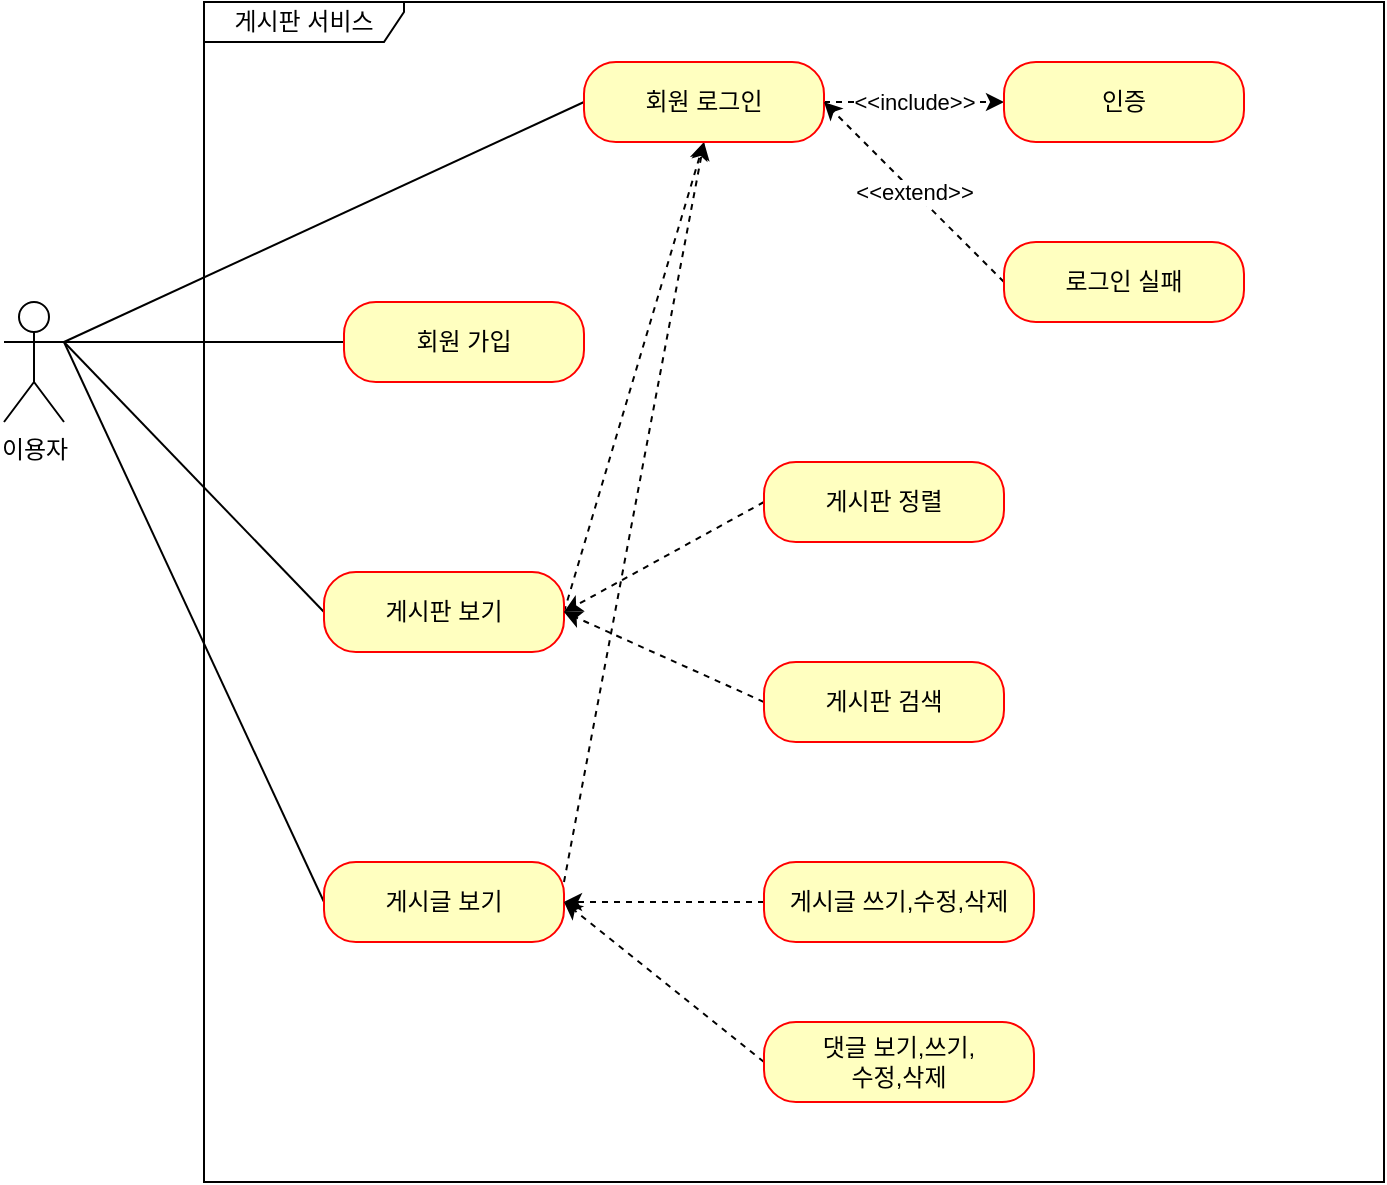 <mxfile version="20.8.23" type="github">
  <diagram name="페이지-1" id="msyBREApRk5ewarSgFPn">
    <mxGraphModel dx="2074" dy="1162" grid="1" gridSize="10" guides="1" tooltips="1" connect="1" arrows="1" fold="1" page="1" pageScale="1" pageWidth="827" pageHeight="1169" math="0" shadow="0">
      <root>
        <mxCell id="0" />
        <mxCell id="1" parent="0" />
        <mxCell id="K_idk3_DBZk5D8gX7ZlE-1" value="이용자" style="shape=umlActor;verticalLabelPosition=bottom;verticalAlign=top;html=1;" vertex="1" parent="1">
          <mxGeometry x="50" y="430" width="30" height="60" as="geometry" />
        </mxCell>
        <mxCell id="K_idk3_DBZk5D8gX7ZlE-2" value="게시판 서비스" style="shape=umlFrame;whiteSpace=wrap;html=1;pointerEvents=0;width=100;height=20;" vertex="1" parent="1">
          <mxGeometry x="150" y="280" width="590" height="590" as="geometry" />
        </mxCell>
        <mxCell id="K_idk3_DBZk5D8gX7ZlE-17" style="rounded=0;orthogonalLoop=1;jettySize=auto;html=1;exitX=0;exitY=0.5;exitDx=0;exitDy=0;entryX=1;entryY=0.333;entryDx=0;entryDy=0;entryPerimeter=0;endArrow=none;endFill=0;" edge="1" parent="1" source="K_idk3_DBZk5D8gX7ZlE-3" target="K_idk3_DBZk5D8gX7ZlE-1">
          <mxGeometry relative="1" as="geometry" />
        </mxCell>
        <mxCell id="K_idk3_DBZk5D8gX7ZlE-3" value="회원 가입" style="rounded=1;whiteSpace=wrap;html=1;arcSize=40;fontColor=#000000;fillColor=#ffffc0;strokeColor=#ff0000;" vertex="1" parent="1">
          <mxGeometry x="220" y="430" width="120" height="40" as="geometry" />
        </mxCell>
        <mxCell id="K_idk3_DBZk5D8gX7ZlE-19" style="edgeStyle=none;rounded=0;orthogonalLoop=1;jettySize=auto;html=1;exitX=0;exitY=0.5;exitDx=0;exitDy=0;endArrow=none;endFill=0;" edge="1" parent="1" source="K_idk3_DBZk5D8gX7ZlE-5">
          <mxGeometry relative="1" as="geometry">
            <mxPoint x="80" y="450" as="targetPoint" />
          </mxGeometry>
        </mxCell>
        <mxCell id="K_idk3_DBZk5D8gX7ZlE-23" style="edgeStyle=none;rounded=0;orthogonalLoop=1;jettySize=auto;html=1;exitX=1;exitY=0.5;exitDx=0;exitDy=0;entryX=0.5;entryY=1;entryDx=0;entryDy=0;dashed=1;endArrow=classic;endFill=1;" edge="1" parent="1" source="K_idk3_DBZk5D8gX7ZlE-5" target="K_idk3_DBZk5D8gX7ZlE-7">
          <mxGeometry relative="1" as="geometry" />
        </mxCell>
        <mxCell id="K_idk3_DBZk5D8gX7ZlE-5" value="게시판 보기" style="rounded=1;whiteSpace=wrap;html=1;arcSize=40;fontColor=#000000;fillColor=#ffffc0;strokeColor=#ff0000;" vertex="1" parent="1">
          <mxGeometry x="210" y="565" width="120" height="40" as="geometry" />
        </mxCell>
        <mxCell id="K_idk3_DBZk5D8gX7ZlE-20" style="edgeStyle=none;rounded=0;orthogonalLoop=1;jettySize=auto;html=1;exitX=0;exitY=0.5;exitDx=0;exitDy=0;entryX=1;entryY=0.333;entryDx=0;entryDy=0;entryPerimeter=0;endArrow=none;endFill=0;" edge="1" parent="1" source="K_idk3_DBZk5D8gX7ZlE-6" target="K_idk3_DBZk5D8gX7ZlE-1">
          <mxGeometry relative="1" as="geometry" />
        </mxCell>
        <mxCell id="K_idk3_DBZk5D8gX7ZlE-24" style="edgeStyle=none;rounded=0;orthogonalLoop=1;jettySize=auto;html=1;exitX=1;exitY=0.25;exitDx=0;exitDy=0;dashed=1;endArrow=classic;endFill=1;" edge="1" parent="1" source="K_idk3_DBZk5D8gX7ZlE-6">
          <mxGeometry relative="1" as="geometry">
            <mxPoint x="400" y="350" as="targetPoint" />
          </mxGeometry>
        </mxCell>
        <mxCell id="K_idk3_DBZk5D8gX7ZlE-6" value="게시글 보기" style="rounded=1;whiteSpace=wrap;html=1;arcSize=40;fontColor=#000000;fillColor=#ffffc0;strokeColor=#ff0000;" vertex="1" parent="1">
          <mxGeometry x="210" y="710" width="120" height="40" as="geometry" />
        </mxCell>
        <mxCell id="K_idk3_DBZk5D8gX7ZlE-18" style="edgeStyle=none;rounded=0;orthogonalLoop=1;jettySize=auto;html=1;exitX=0;exitY=0.5;exitDx=0;exitDy=0;endArrow=none;endFill=0;" edge="1" parent="1" source="K_idk3_DBZk5D8gX7ZlE-7">
          <mxGeometry relative="1" as="geometry">
            <mxPoint x="80" y="450" as="targetPoint" />
          </mxGeometry>
        </mxCell>
        <mxCell id="K_idk3_DBZk5D8gX7ZlE-21" value="&amp;lt;&amp;lt;include&amp;gt;&amp;gt;" style="edgeStyle=none;rounded=0;orthogonalLoop=1;jettySize=auto;html=1;exitX=1;exitY=0.5;exitDx=0;exitDy=0;entryX=0;entryY=0.5;entryDx=0;entryDy=0;endArrow=classic;endFill=1;dashed=1;" edge="1" parent="1" source="K_idk3_DBZk5D8gX7ZlE-7" target="K_idk3_DBZk5D8gX7ZlE-8">
          <mxGeometry relative="1" as="geometry" />
        </mxCell>
        <mxCell id="K_idk3_DBZk5D8gX7ZlE-7" value="회원 로그인" style="rounded=1;whiteSpace=wrap;html=1;arcSize=40;fontColor=#000000;fillColor=#ffffc0;strokeColor=#ff0000;" vertex="1" parent="1">
          <mxGeometry x="340" y="310" width="120" height="40" as="geometry" />
        </mxCell>
        <mxCell id="K_idk3_DBZk5D8gX7ZlE-8" value="인증" style="rounded=1;whiteSpace=wrap;html=1;arcSize=40;fontColor=#000000;fillColor=#ffffc0;strokeColor=#ff0000;" vertex="1" parent="1">
          <mxGeometry x="550" y="310" width="120" height="40" as="geometry" />
        </mxCell>
        <mxCell id="K_idk3_DBZk5D8gX7ZlE-22" value="&amp;lt;&amp;lt;extend&amp;gt;&amp;gt;" style="edgeStyle=none;rounded=0;orthogonalLoop=1;jettySize=auto;html=1;exitX=0;exitY=0.5;exitDx=0;exitDy=0;endArrow=classic;endFill=1;dashed=1;" edge="1" parent="1" source="K_idk3_DBZk5D8gX7ZlE-9">
          <mxGeometry relative="1" as="geometry">
            <mxPoint x="460" y="330" as="targetPoint" />
          </mxGeometry>
        </mxCell>
        <mxCell id="K_idk3_DBZk5D8gX7ZlE-9" value="로그인 실패" style="rounded=1;whiteSpace=wrap;html=1;arcSize=40;fontColor=#000000;fillColor=#ffffc0;strokeColor=#ff0000;" vertex="1" parent="1">
          <mxGeometry x="550" y="400" width="120" height="40" as="geometry" />
        </mxCell>
        <mxCell id="K_idk3_DBZk5D8gX7ZlE-27" style="edgeStyle=none;rounded=0;orthogonalLoop=1;jettySize=auto;html=1;exitX=0;exitY=0.5;exitDx=0;exitDy=0;dashed=1;endArrow=classic;endFill=1;entryX=1;entryY=0.5;entryDx=0;entryDy=0;" edge="1" parent="1" source="K_idk3_DBZk5D8gX7ZlE-10" target="K_idk3_DBZk5D8gX7ZlE-5">
          <mxGeometry relative="1" as="geometry">
            <mxPoint x="330" y="590" as="targetPoint" />
          </mxGeometry>
        </mxCell>
        <mxCell id="K_idk3_DBZk5D8gX7ZlE-10" value="게시판 검색" style="rounded=1;whiteSpace=wrap;html=1;arcSize=40;fontColor=#000000;fillColor=#ffffc0;strokeColor=#ff0000;" vertex="1" parent="1">
          <mxGeometry x="430" y="610" width="120" height="40" as="geometry" />
        </mxCell>
        <mxCell id="K_idk3_DBZk5D8gX7ZlE-26" style="edgeStyle=none;rounded=0;orthogonalLoop=1;jettySize=auto;html=1;exitX=0;exitY=0.5;exitDx=0;exitDy=0;entryX=1;entryY=0.5;entryDx=0;entryDy=0;dashed=1;endArrow=classic;endFill=1;" edge="1" parent="1" source="K_idk3_DBZk5D8gX7ZlE-11" target="K_idk3_DBZk5D8gX7ZlE-5">
          <mxGeometry relative="1" as="geometry" />
        </mxCell>
        <mxCell id="K_idk3_DBZk5D8gX7ZlE-11" value="게시판 정렬" style="rounded=1;whiteSpace=wrap;html=1;arcSize=40;fontColor=#000000;fillColor=#ffffc0;strokeColor=#ff0000;" vertex="1" parent="1">
          <mxGeometry x="430" y="510" width="120" height="40" as="geometry" />
        </mxCell>
        <mxCell id="K_idk3_DBZk5D8gX7ZlE-28" style="edgeStyle=none;rounded=0;orthogonalLoop=1;jettySize=auto;html=1;exitX=0;exitY=0.5;exitDx=0;exitDy=0;entryX=1;entryY=0.5;entryDx=0;entryDy=0;dashed=1;endArrow=classic;endFill=1;" edge="1" parent="1" source="K_idk3_DBZk5D8gX7ZlE-12" target="K_idk3_DBZk5D8gX7ZlE-6">
          <mxGeometry relative="1" as="geometry" />
        </mxCell>
        <mxCell id="K_idk3_DBZk5D8gX7ZlE-12" value="게시글 쓰기,수정,삭제" style="rounded=1;whiteSpace=wrap;html=1;arcSize=40;fontColor=#000000;fillColor=#ffffc0;strokeColor=#ff0000;" vertex="1" parent="1">
          <mxGeometry x="430" y="710" width="135" height="40" as="geometry" />
        </mxCell>
        <mxCell id="K_idk3_DBZk5D8gX7ZlE-29" style="edgeStyle=none;rounded=0;orthogonalLoop=1;jettySize=auto;html=1;exitX=0;exitY=0.5;exitDx=0;exitDy=0;dashed=1;endArrow=classic;endFill=1;" edge="1" parent="1" source="K_idk3_DBZk5D8gX7ZlE-13">
          <mxGeometry relative="1" as="geometry">
            <mxPoint x="330" y="730" as="targetPoint" />
          </mxGeometry>
        </mxCell>
        <mxCell id="K_idk3_DBZk5D8gX7ZlE-13" value="댓글 보기,쓰기,&lt;br&gt;수정,삭제" style="rounded=1;whiteSpace=wrap;html=1;arcSize=40;fontColor=#000000;fillColor=#ffffc0;strokeColor=#ff0000;" vertex="1" parent="1">
          <mxGeometry x="430" y="790" width="135" height="40" as="geometry" />
        </mxCell>
      </root>
    </mxGraphModel>
  </diagram>
</mxfile>
